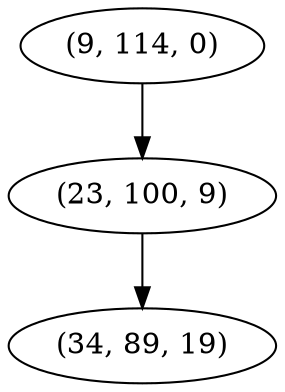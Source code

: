 digraph tree {
    "(9, 114, 0)";
    "(23, 100, 9)";
    "(34, 89, 19)";
    "(9, 114, 0)" -> "(23, 100, 9)";
    "(23, 100, 9)" -> "(34, 89, 19)";
}
